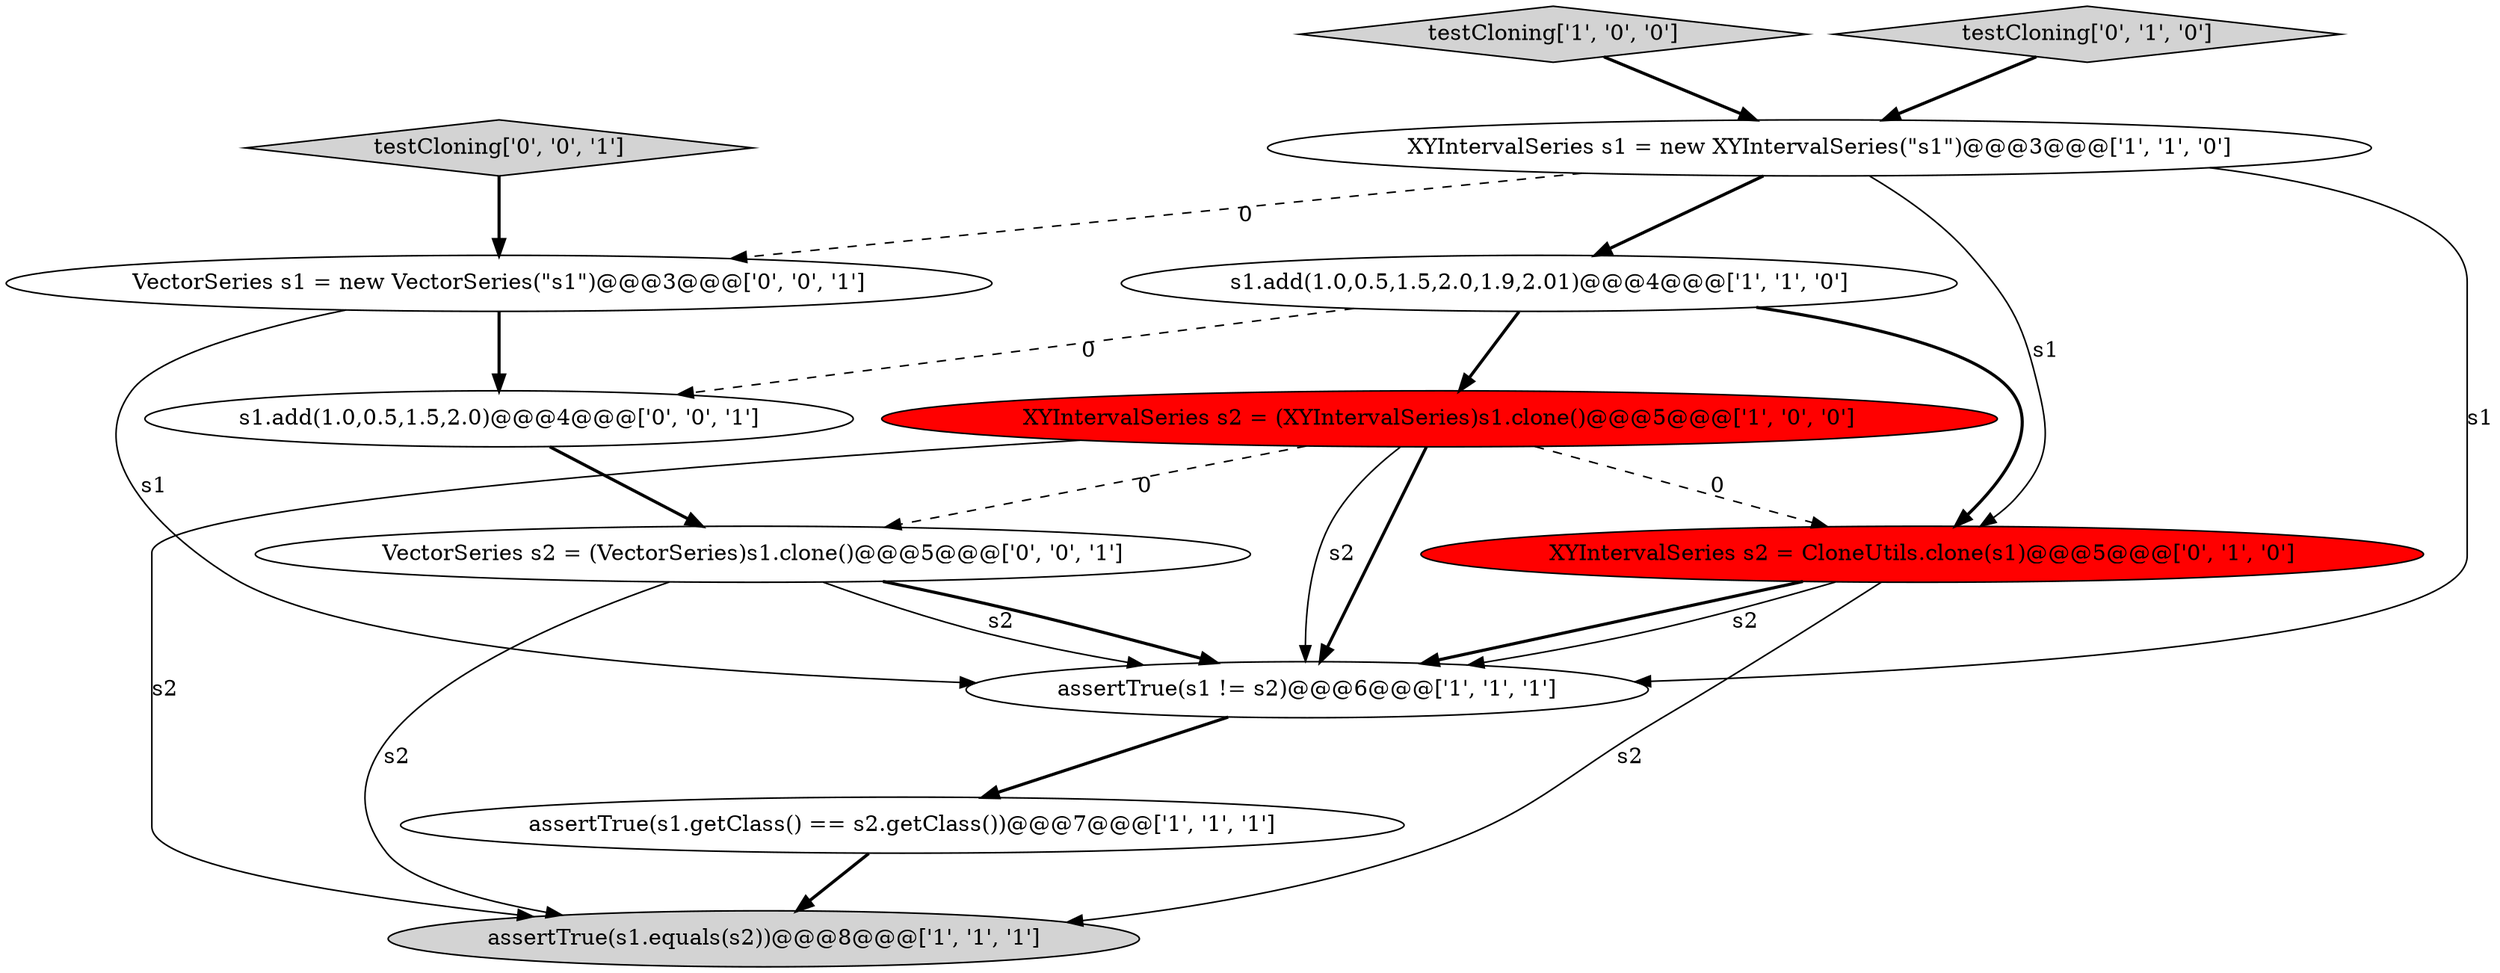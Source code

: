 digraph {
2 [style = filled, label = "s1.add(1.0,0.5,1.5,2.0,1.9,2.01)@@@4@@@['1', '1', '0']", fillcolor = white, shape = ellipse image = "AAA0AAABBB1BBB"];
0 [style = filled, label = "testCloning['1', '0', '0']", fillcolor = lightgray, shape = diamond image = "AAA0AAABBB1BBB"];
5 [style = filled, label = "assertTrue(s1.equals(s2))@@@8@@@['1', '1', '1']", fillcolor = lightgray, shape = ellipse image = "AAA0AAABBB1BBB"];
1 [style = filled, label = "XYIntervalSeries s2 = (XYIntervalSeries)s1.clone()@@@5@@@['1', '0', '0']", fillcolor = red, shape = ellipse image = "AAA1AAABBB1BBB"];
6 [style = filled, label = "assertTrue(s1 != s2)@@@6@@@['1', '1', '1']", fillcolor = white, shape = ellipse image = "AAA0AAABBB1BBB"];
12 [style = filled, label = "s1.add(1.0,0.5,1.5,2.0)@@@4@@@['0', '0', '1']", fillcolor = white, shape = ellipse image = "AAA0AAABBB3BBB"];
4 [style = filled, label = "XYIntervalSeries s1 = new XYIntervalSeries(\"s1\")@@@3@@@['1', '1', '0']", fillcolor = white, shape = ellipse image = "AAA0AAABBB1BBB"];
3 [style = filled, label = "assertTrue(s1.getClass() == s2.getClass())@@@7@@@['1', '1', '1']", fillcolor = white, shape = ellipse image = "AAA0AAABBB1BBB"];
8 [style = filled, label = "XYIntervalSeries s2 = CloneUtils.clone(s1)@@@5@@@['0', '1', '0']", fillcolor = red, shape = ellipse image = "AAA1AAABBB2BBB"];
10 [style = filled, label = "VectorSeries s2 = (VectorSeries)s1.clone()@@@5@@@['0', '0', '1']", fillcolor = white, shape = ellipse image = "AAA0AAABBB3BBB"];
11 [style = filled, label = "VectorSeries s1 = new VectorSeries(\"s1\")@@@3@@@['0', '0', '1']", fillcolor = white, shape = ellipse image = "AAA0AAABBB3BBB"];
7 [style = filled, label = "testCloning['0', '1', '0']", fillcolor = lightgray, shape = diamond image = "AAA0AAABBB2BBB"];
9 [style = filled, label = "testCloning['0', '0', '1']", fillcolor = lightgray, shape = diamond image = "AAA0AAABBB3BBB"];
6->3 [style = bold, label=""];
10->6 [style = solid, label="s2"];
9->11 [style = bold, label=""];
2->1 [style = bold, label=""];
10->5 [style = solid, label="s2"];
4->8 [style = solid, label="s1"];
11->6 [style = solid, label="s1"];
8->6 [style = bold, label=""];
11->12 [style = bold, label=""];
4->2 [style = bold, label=""];
7->4 [style = bold, label=""];
1->10 [style = dashed, label="0"];
10->6 [style = bold, label=""];
8->5 [style = solid, label="s2"];
2->12 [style = dashed, label="0"];
3->5 [style = bold, label=""];
12->10 [style = bold, label=""];
1->6 [style = bold, label=""];
1->6 [style = solid, label="s2"];
0->4 [style = bold, label=""];
4->6 [style = solid, label="s1"];
1->8 [style = dashed, label="0"];
8->6 [style = solid, label="s2"];
4->11 [style = dashed, label="0"];
1->5 [style = solid, label="s2"];
2->8 [style = bold, label=""];
}
